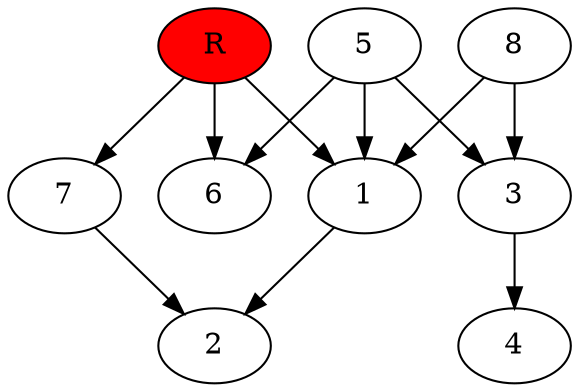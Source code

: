 digraph prb43365 {
	1
	2
	3
	4
	5
	6
	7
	8
	R [fillcolor="#ff0000" style=filled]
	1 -> 2
	3 -> 4
	5 -> 1
	5 -> 3
	5 -> 6
	7 -> 2
	8 -> 1
	8 -> 3
	R -> 1
	R -> 6
	R -> 7
}

